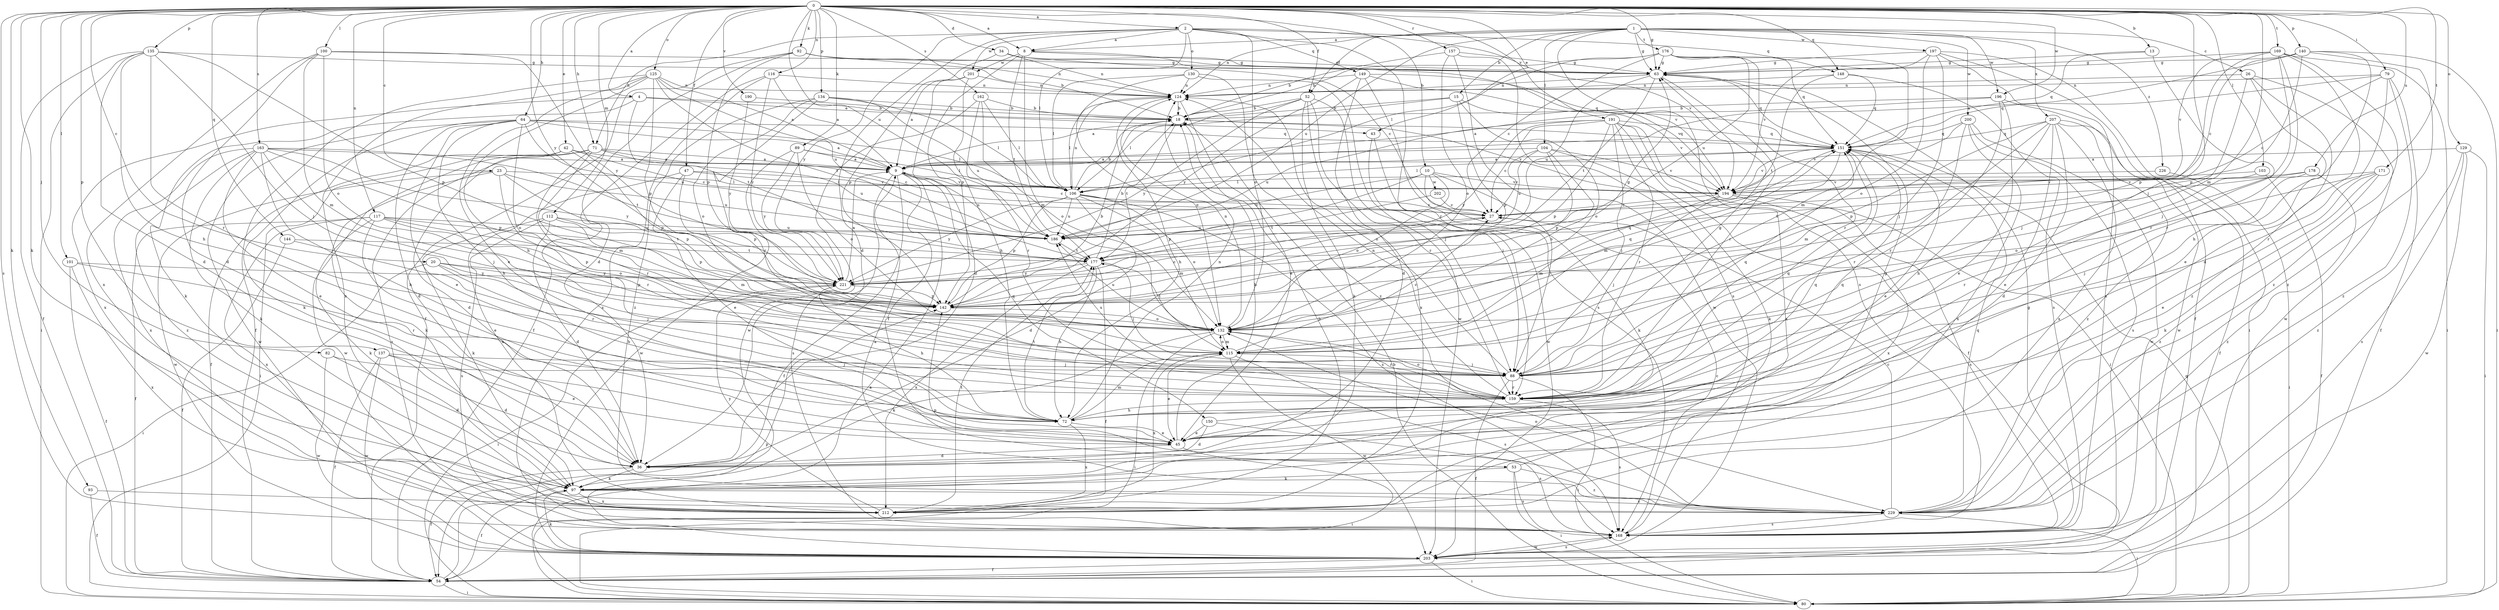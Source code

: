 strict digraph  {
0;
1;
2;
4;
8;
9;
10;
13;
15;
18;
20;
23;
26;
27;
34;
36;
42;
43;
45;
47;
52;
53;
54;
63;
64;
71;
72;
79;
80;
82;
88;
89;
92;
93;
97;
100;
101;
103;
104;
106;
112;
115;
116;
117;
124;
125;
129;
130;
132;
134;
135;
137;
140;
142;
144;
148;
149;
150;
151;
157;
159;
162;
163;
168;
169;
171;
176;
177;
178;
186;
190;
191;
194;
196;
197;
200;
201;
202;
203;
207;
212;
221;
226;
229;
0 -> 2  [label=a];
0 -> 4  [label=a];
0 -> 8  [label=a];
0 -> 10  [label=b];
0 -> 13  [label=b];
0 -> 20  [label=c];
0 -> 23  [label=c];
0 -> 34  [label=d];
0 -> 42  [label=e];
0 -> 43  [label=e];
0 -> 47  [label=f];
0 -> 52  [label=f];
0 -> 63  [label=g];
0 -> 64  [label=h];
0 -> 71  [label=h];
0 -> 79  [label=i];
0 -> 82  [label=j];
0 -> 88  [label=j];
0 -> 89  [label=k];
0 -> 92  [label=k];
0 -> 93  [label=k];
0 -> 97  [label=k];
0 -> 100  [label=l];
0 -> 101  [label=l];
0 -> 103  [label=l];
0 -> 112  [label=m];
0 -> 115  [label=m];
0 -> 116  [label=n];
0 -> 117  [label=n];
0 -> 125  [label=o];
0 -> 129  [label=o];
0 -> 134  [label=p];
0 -> 135  [label=p];
0 -> 137  [label=p];
0 -> 140  [label=p];
0 -> 144  [label=q];
0 -> 148  [label=q];
0 -> 157  [label=r];
0 -> 162  [label=s];
0 -> 163  [label=s];
0 -> 168  [label=s];
0 -> 169  [label=t];
0 -> 171  [label=t];
0 -> 178  [label=u];
0 -> 186  [label=u];
0 -> 190  [label=v];
0 -> 191  [label=v];
0 -> 196  [label=w];
0 -> 221  [label=y];
1 -> 8  [label=a];
1 -> 15  [label=b];
1 -> 26  [label=c];
1 -> 52  [label=f];
1 -> 63  [label=g];
1 -> 104  [label=l];
1 -> 124  [label=n];
1 -> 168  [label=s];
1 -> 176  [label=t];
1 -> 186  [label=u];
1 -> 196  [label=w];
1 -> 197  [label=w];
1 -> 200  [label=w];
1 -> 207  [label=x];
1 -> 226  [label=z];
2 -> 8  [label=a];
2 -> 36  [label=d];
2 -> 71  [label=h];
2 -> 106  [label=l];
2 -> 130  [label=o];
2 -> 132  [label=o];
2 -> 148  [label=q];
2 -> 149  [label=q];
2 -> 159  [label=r];
2 -> 194  [label=v];
2 -> 201  [label=w];
2 -> 221  [label=y];
4 -> 18  [label=b];
4 -> 43  [label=e];
4 -> 97  [label=k];
4 -> 177  [label=t];
4 -> 212  [label=x];
8 -> 63  [label=g];
8 -> 115  [label=m];
8 -> 142  [label=p];
8 -> 177  [label=t];
8 -> 194  [label=v];
8 -> 201  [label=w];
9 -> 27  [label=c];
9 -> 53  [label=f];
9 -> 54  [label=f];
9 -> 150  [label=q];
9 -> 168  [label=s];
9 -> 186  [label=u];
9 -> 194  [label=v];
10 -> 88  [label=j];
10 -> 97  [label=k];
10 -> 132  [label=o];
10 -> 142  [label=p];
10 -> 186  [label=u];
10 -> 194  [label=v];
10 -> 202  [label=w];
13 -> 63  [label=g];
13 -> 151  [label=q];
13 -> 159  [label=r];
15 -> 9  [label=a];
15 -> 18  [label=b];
15 -> 132  [label=o];
15 -> 142  [label=p];
15 -> 194  [label=v];
18 -> 151  [label=q];
18 -> 177  [label=t];
18 -> 194  [label=v];
20 -> 72  [label=h];
20 -> 80  [label=i];
20 -> 88  [label=j];
20 -> 142  [label=p];
20 -> 221  [label=y];
23 -> 97  [label=k];
23 -> 106  [label=l];
23 -> 142  [label=p];
23 -> 159  [label=r];
23 -> 186  [label=u];
23 -> 203  [label=w];
26 -> 45  [label=e];
26 -> 88  [label=j];
26 -> 124  [label=n];
26 -> 203  [label=w];
26 -> 229  [label=z];
27 -> 186  [label=u];
34 -> 27  [label=c];
34 -> 63  [label=g];
34 -> 124  [label=n];
34 -> 142  [label=p];
36 -> 54  [label=f];
36 -> 97  [label=k];
42 -> 9  [label=a];
42 -> 27  [label=c];
42 -> 36  [label=d];
42 -> 54  [label=f];
42 -> 142  [label=p];
43 -> 88  [label=j];
43 -> 203  [label=w];
45 -> 18  [label=b];
45 -> 36  [label=d];
45 -> 80  [label=i];
47 -> 45  [label=e];
47 -> 106  [label=l];
47 -> 142  [label=p];
47 -> 194  [label=v];
47 -> 212  [label=x];
52 -> 18  [label=b];
52 -> 88  [label=j];
52 -> 97  [label=k];
52 -> 106  [label=l];
52 -> 159  [label=r];
52 -> 212  [label=x];
52 -> 221  [label=y];
53 -> 63  [label=g];
53 -> 80  [label=i];
53 -> 97  [label=k];
53 -> 168  [label=s];
53 -> 229  [label=z];
54 -> 80  [label=i];
54 -> 142  [label=p];
63 -> 124  [label=n];
63 -> 151  [label=q];
63 -> 159  [label=r];
63 -> 177  [label=t];
63 -> 186  [label=u];
64 -> 9  [label=a];
64 -> 36  [label=d];
64 -> 45  [label=e];
64 -> 72  [label=h];
64 -> 97  [label=k];
64 -> 106  [label=l];
64 -> 132  [label=o];
64 -> 151  [label=q];
64 -> 186  [label=u];
64 -> 203  [label=w];
71 -> 9  [label=a];
71 -> 27  [label=c];
71 -> 80  [label=i];
71 -> 115  [label=m];
71 -> 159  [label=r];
71 -> 168  [label=s];
71 -> 186  [label=u];
71 -> 203  [label=w];
72 -> 45  [label=e];
72 -> 115  [label=m];
72 -> 124  [label=n];
72 -> 151  [label=q];
72 -> 177  [label=t];
72 -> 212  [label=x];
79 -> 27  [label=c];
79 -> 54  [label=f];
79 -> 124  [label=n];
79 -> 151  [label=q];
79 -> 159  [label=r];
79 -> 229  [label=z];
80 -> 9  [label=a];
80 -> 18  [label=b];
80 -> 151  [label=q];
82 -> 36  [label=d];
82 -> 88  [label=j];
82 -> 203  [label=w];
88 -> 54  [label=f];
88 -> 63  [label=g];
88 -> 80  [label=i];
88 -> 124  [label=n];
88 -> 151  [label=q];
88 -> 159  [label=r];
88 -> 186  [label=u];
89 -> 9  [label=a];
89 -> 106  [label=l];
89 -> 132  [label=o];
89 -> 203  [label=w];
89 -> 221  [label=y];
92 -> 18  [label=b];
92 -> 36  [label=d];
92 -> 54  [label=f];
92 -> 63  [label=g];
92 -> 124  [label=n];
92 -> 142  [label=p];
93 -> 54  [label=f];
93 -> 229  [label=z];
97 -> 54  [label=f];
97 -> 212  [label=x];
97 -> 229  [label=z];
100 -> 36  [label=d];
100 -> 63  [label=g];
100 -> 115  [label=m];
100 -> 132  [label=o];
100 -> 212  [label=x];
100 -> 221  [label=y];
101 -> 54  [label=f];
101 -> 159  [label=r];
101 -> 212  [label=x];
101 -> 221  [label=y];
103 -> 54  [label=f];
103 -> 159  [label=r];
103 -> 194  [label=v];
104 -> 9  [label=a];
104 -> 27  [label=c];
104 -> 97  [label=k];
104 -> 132  [label=o];
104 -> 142  [label=p];
104 -> 186  [label=u];
104 -> 194  [label=v];
106 -> 18  [label=b];
106 -> 27  [label=c];
106 -> 36  [label=d];
106 -> 115  [label=m];
106 -> 124  [label=n];
106 -> 132  [label=o];
106 -> 142  [label=p];
106 -> 168  [label=s];
106 -> 186  [label=u];
106 -> 221  [label=y];
112 -> 36  [label=d];
112 -> 97  [label=k];
112 -> 115  [label=m];
112 -> 142  [label=p];
112 -> 168  [label=s];
112 -> 186  [label=u];
115 -> 27  [label=c];
115 -> 45  [label=e];
115 -> 88  [label=j];
115 -> 132  [label=o];
115 -> 168  [label=s];
115 -> 203  [label=w];
115 -> 212  [label=x];
116 -> 9  [label=a];
116 -> 54  [label=f];
116 -> 124  [label=n];
116 -> 168  [label=s];
116 -> 221  [label=y];
117 -> 45  [label=e];
117 -> 54  [label=f];
117 -> 97  [label=k];
117 -> 132  [label=o];
117 -> 142  [label=p];
117 -> 177  [label=t];
117 -> 186  [label=u];
117 -> 212  [label=x];
124 -> 18  [label=b];
124 -> 45  [label=e];
124 -> 72  [label=h];
124 -> 106  [label=l];
125 -> 9  [label=a];
125 -> 45  [label=e];
125 -> 54  [label=f];
125 -> 72  [label=h];
125 -> 124  [label=n];
125 -> 142  [label=p];
125 -> 177  [label=t];
125 -> 186  [label=u];
125 -> 212  [label=x];
129 -> 9  [label=a];
129 -> 80  [label=i];
129 -> 168  [label=s];
129 -> 203  [label=w];
129 -> 229  [label=z];
130 -> 106  [label=l];
130 -> 124  [label=n];
130 -> 132  [label=o];
130 -> 203  [label=w];
130 -> 229  [label=z];
132 -> 80  [label=i];
132 -> 97  [label=k];
132 -> 115  [label=m];
132 -> 124  [label=n];
132 -> 151  [label=q];
132 -> 159  [label=r];
132 -> 177  [label=t];
132 -> 186  [label=u];
134 -> 18  [label=b];
134 -> 106  [label=l];
134 -> 132  [label=o];
134 -> 159  [label=r];
134 -> 186  [label=u];
134 -> 229  [label=z];
135 -> 36  [label=d];
135 -> 54  [label=f];
135 -> 63  [label=g];
135 -> 72  [label=h];
135 -> 80  [label=i];
135 -> 88  [label=j];
135 -> 142  [label=p];
135 -> 159  [label=r];
137 -> 36  [label=d];
137 -> 45  [label=e];
137 -> 54  [label=f];
137 -> 88  [label=j];
137 -> 203  [label=w];
140 -> 9  [label=a];
140 -> 27  [label=c];
140 -> 63  [label=g];
140 -> 72  [label=h];
140 -> 80  [label=i];
140 -> 142  [label=p];
140 -> 229  [label=z];
142 -> 18  [label=b];
142 -> 27  [label=c];
142 -> 132  [label=o];
142 -> 151  [label=q];
144 -> 54  [label=f];
144 -> 159  [label=r];
144 -> 177  [label=t];
148 -> 124  [label=n];
148 -> 151  [label=q];
148 -> 168  [label=s];
148 -> 177  [label=t];
149 -> 36  [label=d];
149 -> 124  [label=n];
149 -> 151  [label=q];
149 -> 168  [label=s];
149 -> 194  [label=v];
149 -> 221  [label=y];
150 -> 36  [label=d];
150 -> 45  [label=e];
150 -> 151  [label=q];
150 -> 168  [label=s];
151 -> 9  [label=a];
151 -> 45  [label=e];
151 -> 106  [label=l];
151 -> 115  [label=m];
151 -> 194  [label=v];
157 -> 18  [label=b];
157 -> 63  [label=g];
157 -> 132  [label=o];
157 -> 168  [label=s];
157 -> 203  [label=w];
159 -> 72  [label=h];
159 -> 124  [label=n];
159 -> 132  [label=o];
159 -> 151  [label=q];
159 -> 168  [label=s];
162 -> 18  [label=b];
162 -> 106  [label=l];
162 -> 132  [label=o];
162 -> 159  [label=r];
162 -> 203  [label=w];
163 -> 9  [label=a];
163 -> 45  [label=e];
163 -> 72  [label=h];
163 -> 88  [label=j];
163 -> 97  [label=k];
163 -> 142  [label=p];
163 -> 177  [label=t];
163 -> 212  [label=x];
163 -> 221  [label=y];
163 -> 229  [label=z];
168 -> 27  [label=c];
168 -> 63  [label=g];
168 -> 203  [label=w];
169 -> 36  [label=d];
169 -> 63  [label=g];
169 -> 80  [label=i];
169 -> 88  [label=j];
169 -> 142  [label=p];
169 -> 159  [label=r];
169 -> 194  [label=v];
169 -> 229  [label=z];
171 -> 45  [label=e];
171 -> 97  [label=k];
171 -> 132  [label=o];
171 -> 194  [label=v];
171 -> 229  [label=z];
176 -> 18  [label=b];
176 -> 27  [label=c];
176 -> 63  [label=g];
176 -> 106  [label=l];
176 -> 115  [label=m];
176 -> 151  [label=q];
176 -> 159  [label=r];
176 -> 186  [label=u];
177 -> 18  [label=b];
177 -> 54  [label=f];
177 -> 72  [label=h];
177 -> 88  [label=j];
177 -> 212  [label=x];
177 -> 221  [label=y];
178 -> 88  [label=j];
178 -> 177  [label=t];
178 -> 194  [label=v];
178 -> 229  [label=z];
186 -> 177  [label=t];
190 -> 18  [label=b];
190 -> 221  [label=y];
191 -> 27  [label=c];
191 -> 54  [label=f];
191 -> 80  [label=i];
191 -> 88  [label=j];
191 -> 142  [label=p];
191 -> 151  [label=q];
191 -> 159  [label=r];
191 -> 186  [label=u];
191 -> 212  [label=x];
191 -> 221  [label=y];
194 -> 27  [label=c];
194 -> 88  [label=j];
194 -> 115  [label=m];
194 -> 168  [label=s];
194 -> 212  [label=x];
196 -> 9  [label=a];
196 -> 18  [label=b];
196 -> 45  [label=e];
196 -> 159  [label=r];
196 -> 203  [label=w];
197 -> 54  [label=f];
197 -> 63  [label=g];
197 -> 80  [label=i];
197 -> 88  [label=j];
197 -> 132  [label=o];
197 -> 168  [label=s];
197 -> 194  [label=v];
200 -> 151  [label=q];
200 -> 159  [label=r];
200 -> 168  [label=s];
200 -> 194  [label=v];
200 -> 203  [label=w];
200 -> 212  [label=x];
201 -> 9  [label=a];
201 -> 36  [label=d];
201 -> 72  [label=h];
201 -> 124  [label=n];
202 -> 27  [label=c];
202 -> 177  [label=t];
203 -> 54  [label=f];
203 -> 80  [label=i];
203 -> 97  [label=k];
203 -> 168  [label=s];
207 -> 36  [label=d];
207 -> 45  [label=e];
207 -> 54  [label=f];
207 -> 72  [label=h];
207 -> 115  [label=m];
207 -> 142  [label=p];
207 -> 151  [label=q];
207 -> 212  [label=x];
207 -> 229  [label=z];
212 -> 18  [label=b];
212 -> 177  [label=t];
212 -> 221  [label=y];
221 -> 9  [label=a];
221 -> 63  [label=g];
221 -> 72  [label=h];
221 -> 80  [label=i];
221 -> 142  [label=p];
226 -> 80  [label=i];
226 -> 106  [label=l];
229 -> 9  [label=a];
229 -> 27  [label=c];
229 -> 80  [label=i];
229 -> 132  [label=o];
229 -> 142  [label=p];
229 -> 151  [label=q];
229 -> 168  [label=s];
}
